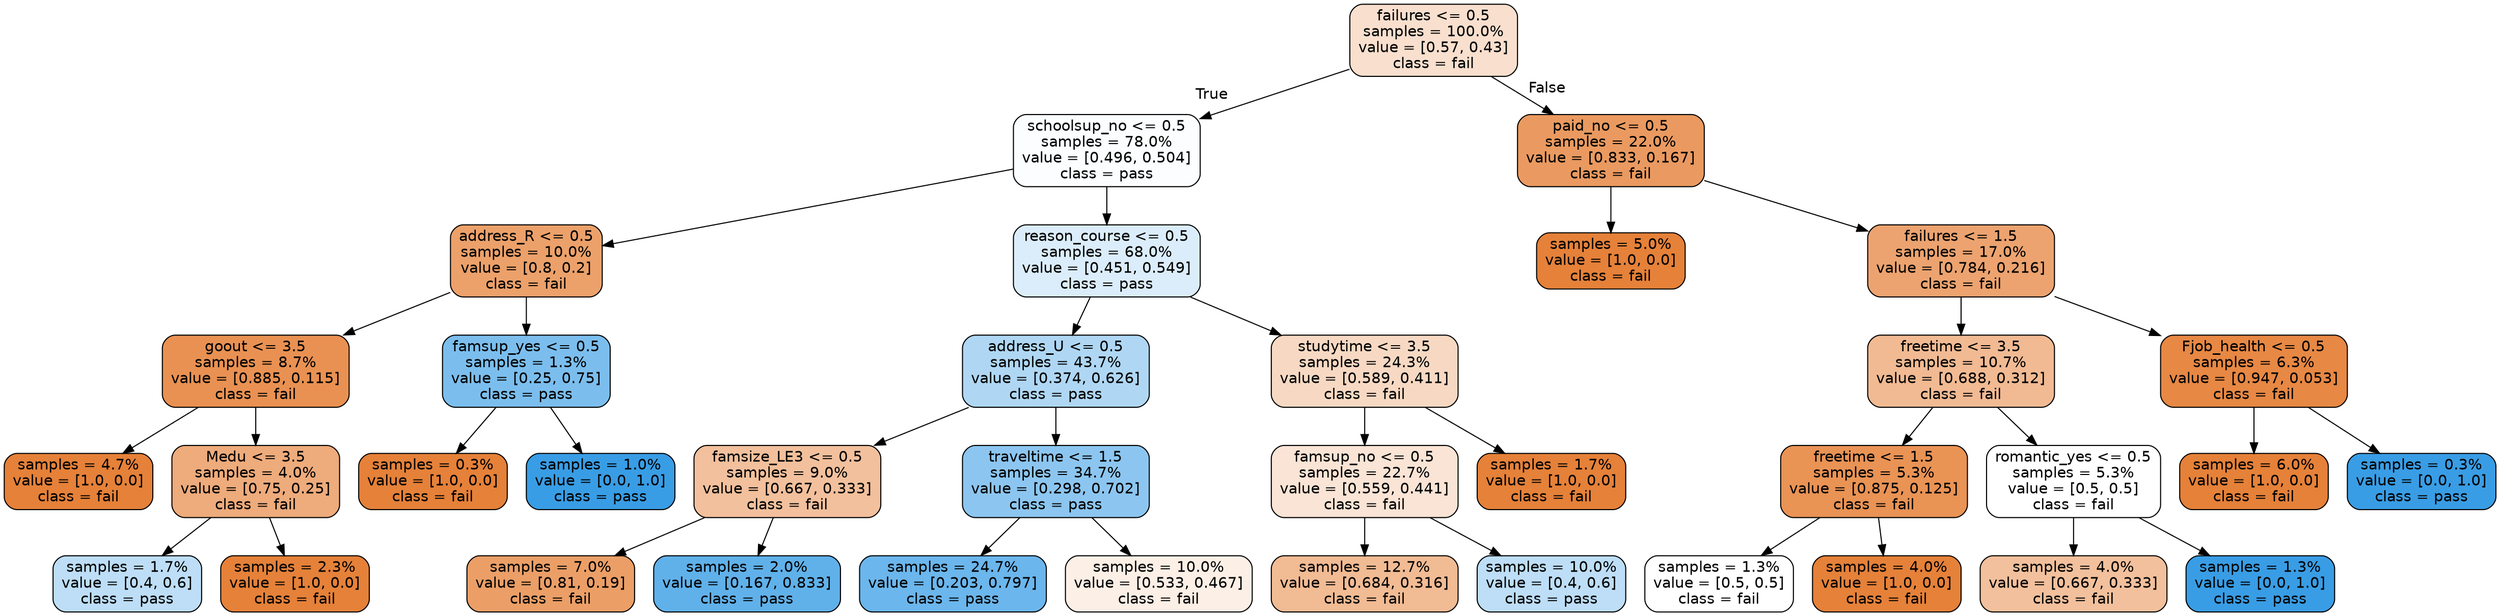 digraph Tree {
node [shape=box, style="filled, rounded", color="black", fontname=helvetica] ;
edge [fontname=helvetica] ;
0 [label="failures <= 0.5\nsamples = 100.0%\nvalue = [0.57, 0.43]\nclass = fail", fillcolor="#e581393f"] ;
1 [label="schoolsup_no <= 0.5\nsamples = 78.0%\nvalue = [0.496, 0.504]\nclass = pass", fillcolor="#399de504"] ;
0 -> 1 [labeldistance=2.5, labelangle=45, headlabel="True"] ;
2 [label="address_R <= 0.5\nsamples = 10.0%\nvalue = [0.8, 0.2]\nclass = fail", fillcolor="#e58139bf"] ;
1 -> 2 ;
3 [label="goout <= 3.5\nsamples = 8.7%\nvalue = [0.885, 0.115]\nclass = fail", fillcolor="#e58139de"] ;
2 -> 3 ;
4 [label="samples = 4.7%\nvalue = [1.0, 0.0]\nclass = fail", fillcolor="#e58139ff"] ;
3 -> 4 ;
5 [label="Medu <= 3.5\nsamples = 4.0%\nvalue = [0.75, 0.25]\nclass = fail", fillcolor="#e58139aa"] ;
3 -> 5 ;
6 [label="samples = 1.7%\nvalue = [0.4, 0.6]\nclass = pass", fillcolor="#399de555"] ;
5 -> 6 ;
7 [label="samples = 2.3%\nvalue = [1.0, 0.0]\nclass = fail", fillcolor="#e58139ff"] ;
5 -> 7 ;
8 [label="famsup_yes <= 0.5\nsamples = 1.3%\nvalue = [0.25, 0.75]\nclass = pass", fillcolor="#399de5aa"] ;
2 -> 8 ;
9 [label="samples = 0.3%\nvalue = [1.0, 0.0]\nclass = fail", fillcolor="#e58139ff"] ;
8 -> 9 ;
10 [label="samples = 1.0%\nvalue = [0.0, 1.0]\nclass = pass", fillcolor="#399de5ff"] ;
8 -> 10 ;
11 [label="reason_course <= 0.5\nsamples = 68.0%\nvalue = [0.451, 0.549]\nclass = pass", fillcolor="#399de52e"] ;
1 -> 11 ;
12 [label="address_U <= 0.5\nsamples = 43.7%\nvalue = [0.374, 0.626]\nclass = pass", fillcolor="#399de567"] ;
11 -> 12 ;
13 [label="famsize_LE3 <= 0.5\nsamples = 9.0%\nvalue = [0.667, 0.333]\nclass = fail", fillcolor="#e581397f"] ;
12 -> 13 ;
14 [label="samples = 7.0%\nvalue = [0.81, 0.19]\nclass = fail", fillcolor="#e58139c3"] ;
13 -> 14 ;
15 [label="samples = 2.0%\nvalue = [0.167, 0.833]\nclass = pass", fillcolor="#399de5cc"] ;
13 -> 15 ;
16 [label="traveltime <= 1.5\nsamples = 34.7%\nvalue = [0.298, 0.702]\nclass = pass", fillcolor="#399de593"] ;
12 -> 16 ;
17 [label="samples = 24.7%\nvalue = [0.203, 0.797]\nclass = pass", fillcolor="#399de5be"] ;
16 -> 17 ;
18 [label="samples = 10.0%\nvalue = [0.533, 0.467]\nclass = fail", fillcolor="#e5813920"] ;
16 -> 18 ;
19 [label="studytime <= 3.5\nsamples = 24.3%\nvalue = [0.589, 0.411]\nclass = fail", fillcolor="#e581394d"] ;
11 -> 19 ;
20 [label="famsup_no <= 0.5\nsamples = 22.7%\nvalue = [0.559, 0.441]\nclass = fail", fillcolor="#e5813936"] ;
19 -> 20 ;
21 [label="samples = 12.7%\nvalue = [0.684, 0.316]\nclass = fail", fillcolor="#e5813989"] ;
20 -> 21 ;
22 [label="samples = 10.0%\nvalue = [0.4, 0.6]\nclass = pass", fillcolor="#399de555"] ;
20 -> 22 ;
23 [label="samples = 1.7%\nvalue = [1.0, 0.0]\nclass = fail", fillcolor="#e58139ff"] ;
19 -> 23 ;
24 [label="paid_no <= 0.5\nsamples = 22.0%\nvalue = [0.833, 0.167]\nclass = fail", fillcolor="#e58139cc"] ;
0 -> 24 [labeldistance=2.5, labelangle=-45, headlabel="False"] ;
25 [label="samples = 5.0%\nvalue = [1.0, 0.0]\nclass = fail", fillcolor="#e58139ff"] ;
24 -> 25 ;
26 [label="failures <= 1.5\nsamples = 17.0%\nvalue = [0.784, 0.216]\nclass = fail", fillcolor="#e58139b9"] ;
24 -> 26 ;
27 [label="freetime <= 3.5\nsamples = 10.7%\nvalue = [0.688, 0.312]\nclass = fail", fillcolor="#e581398b"] ;
26 -> 27 ;
28 [label="freetime <= 1.5\nsamples = 5.3%\nvalue = [0.875, 0.125]\nclass = fail", fillcolor="#e58139db"] ;
27 -> 28 ;
29 [label="samples = 1.3%\nvalue = [0.5, 0.5]\nclass = fail", fillcolor="#e5813900"] ;
28 -> 29 ;
30 [label="samples = 4.0%\nvalue = [1.0, 0.0]\nclass = fail", fillcolor="#e58139ff"] ;
28 -> 30 ;
31 [label="romantic_yes <= 0.5\nsamples = 5.3%\nvalue = [0.5, 0.5]\nclass = fail", fillcolor="#e5813900"] ;
27 -> 31 ;
32 [label="samples = 4.0%\nvalue = [0.667, 0.333]\nclass = fail", fillcolor="#e581397f"] ;
31 -> 32 ;
33 [label="samples = 1.3%\nvalue = [0.0, 1.0]\nclass = pass", fillcolor="#399de5ff"] ;
31 -> 33 ;
34 [label="Fjob_health <= 0.5\nsamples = 6.3%\nvalue = [0.947, 0.053]\nclass = fail", fillcolor="#e58139f1"] ;
26 -> 34 ;
35 [label="samples = 6.0%\nvalue = [1.0, 0.0]\nclass = fail", fillcolor="#e58139ff"] ;
34 -> 35 ;
36 [label="samples = 0.3%\nvalue = [0.0, 1.0]\nclass = pass", fillcolor="#399de5ff"] ;
34 -> 36 ;
}